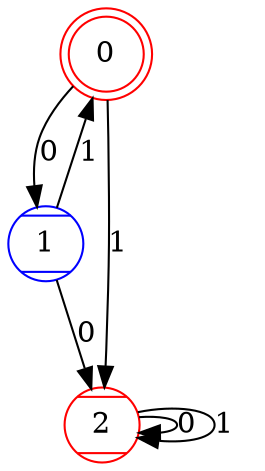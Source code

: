 digraph{
0 [color=red, style=striped, shape=doublecircle]
1 [color=blue, style=striped, shape=Mcircle]
2 [color=red, style=striped, shape=Mcircle]
0->1 [label=0]
0->2 [label=1]
1->2 [label=0]
1->0 [label=1]
2->2 [label=0]
2->2 [label=1]
}